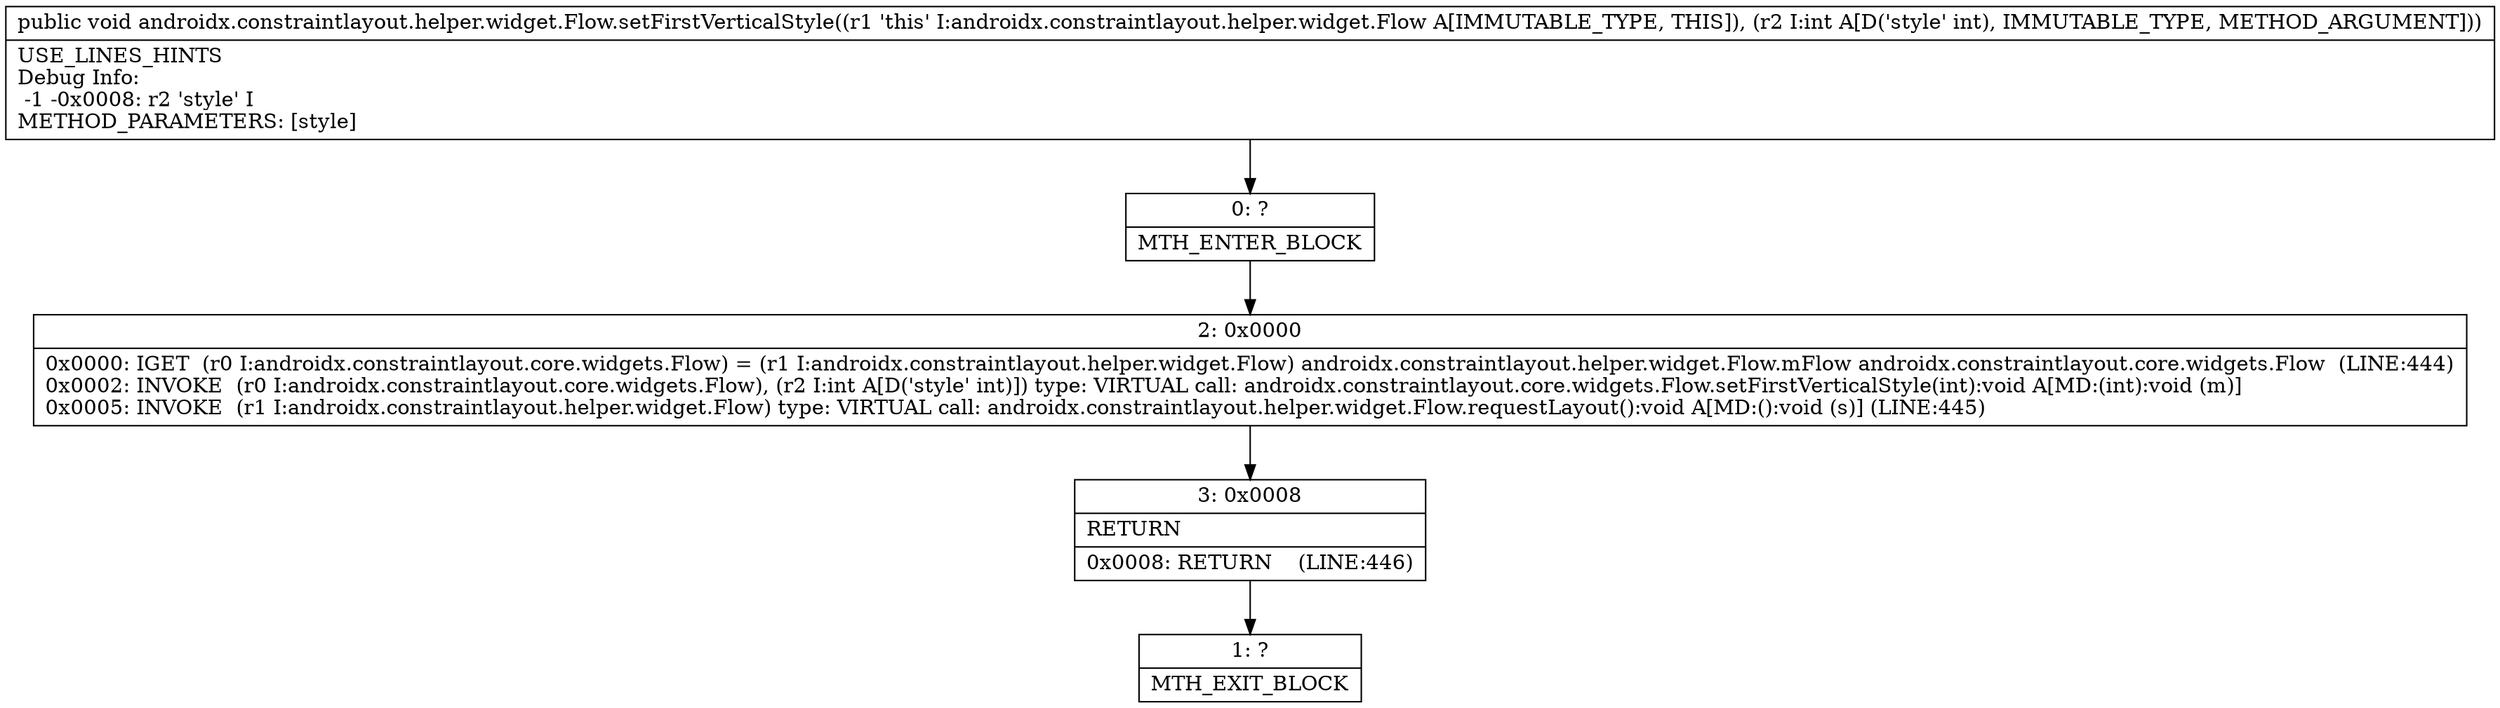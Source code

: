 digraph "CFG forandroidx.constraintlayout.helper.widget.Flow.setFirstVerticalStyle(I)V" {
Node_0 [shape=record,label="{0\:\ ?|MTH_ENTER_BLOCK\l}"];
Node_2 [shape=record,label="{2\:\ 0x0000|0x0000: IGET  (r0 I:androidx.constraintlayout.core.widgets.Flow) = (r1 I:androidx.constraintlayout.helper.widget.Flow) androidx.constraintlayout.helper.widget.Flow.mFlow androidx.constraintlayout.core.widgets.Flow  (LINE:444)\l0x0002: INVOKE  (r0 I:androidx.constraintlayout.core.widgets.Flow), (r2 I:int A[D('style' int)]) type: VIRTUAL call: androidx.constraintlayout.core.widgets.Flow.setFirstVerticalStyle(int):void A[MD:(int):void (m)]\l0x0005: INVOKE  (r1 I:androidx.constraintlayout.helper.widget.Flow) type: VIRTUAL call: androidx.constraintlayout.helper.widget.Flow.requestLayout():void A[MD:():void (s)] (LINE:445)\l}"];
Node_3 [shape=record,label="{3\:\ 0x0008|RETURN\l|0x0008: RETURN    (LINE:446)\l}"];
Node_1 [shape=record,label="{1\:\ ?|MTH_EXIT_BLOCK\l}"];
MethodNode[shape=record,label="{public void androidx.constraintlayout.helper.widget.Flow.setFirstVerticalStyle((r1 'this' I:androidx.constraintlayout.helper.widget.Flow A[IMMUTABLE_TYPE, THIS]), (r2 I:int A[D('style' int), IMMUTABLE_TYPE, METHOD_ARGUMENT]))  | USE_LINES_HINTS\lDebug Info:\l  \-1 \-0x0008: r2 'style' I\lMETHOD_PARAMETERS: [style]\l}"];
MethodNode -> Node_0;Node_0 -> Node_2;
Node_2 -> Node_3;
Node_3 -> Node_1;
}

